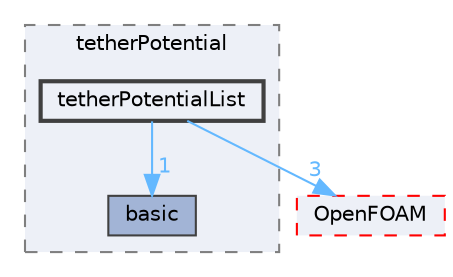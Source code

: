 digraph "src/lagrangian/molecularDynamics/potential/tetherPotential/tetherPotentialList"
{
 // LATEX_PDF_SIZE
  bgcolor="transparent";
  edge [fontname=Helvetica,fontsize=10,labelfontname=Helvetica,labelfontsize=10];
  node [fontname=Helvetica,fontsize=10,shape=box,height=0.2,width=0.4];
  compound=true
  subgraph clusterdir_be0ea55c675e02a10da4f3c0657cc9af {
    graph [ bgcolor="#edf0f7", pencolor="grey50", label="tetherPotential", fontname=Helvetica,fontsize=10 style="filled,dashed", URL="dir_be0ea55c675e02a10da4f3c0657cc9af.html",tooltip=""]
  dir_a07e024f814fb2e32a467cfe0550bac9 [label="basic", fillcolor="#a2b4d6", color="grey25", style="filled", URL="dir_a07e024f814fb2e32a467cfe0550bac9.html",tooltip=""];
  dir_66d2c0745aa674974116048384f04efa [label="tetherPotentialList", fillcolor="#edf0f7", color="grey25", style="filled,bold", URL="dir_66d2c0745aa674974116048384f04efa.html",tooltip=""];
  }
  dir_c5473ff19b20e6ec4dfe5c310b3778a8 [label="OpenFOAM", fillcolor="#edf0f7", color="red", style="filled,dashed", URL="dir_c5473ff19b20e6ec4dfe5c310b3778a8.html",tooltip=""];
  dir_66d2c0745aa674974116048384f04efa->dir_a07e024f814fb2e32a467cfe0550bac9 [headlabel="1", labeldistance=1.5 headhref="dir_003989_000215.html" href="dir_003989_000215.html" color="steelblue1" fontcolor="steelblue1"];
  dir_66d2c0745aa674974116048384f04efa->dir_c5473ff19b20e6ec4dfe5c310b3778a8 [headlabel="3", labeldistance=1.5 headhref="dir_003989_002695.html" href="dir_003989_002695.html" color="steelblue1" fontcolor="steelblue1"];
}
